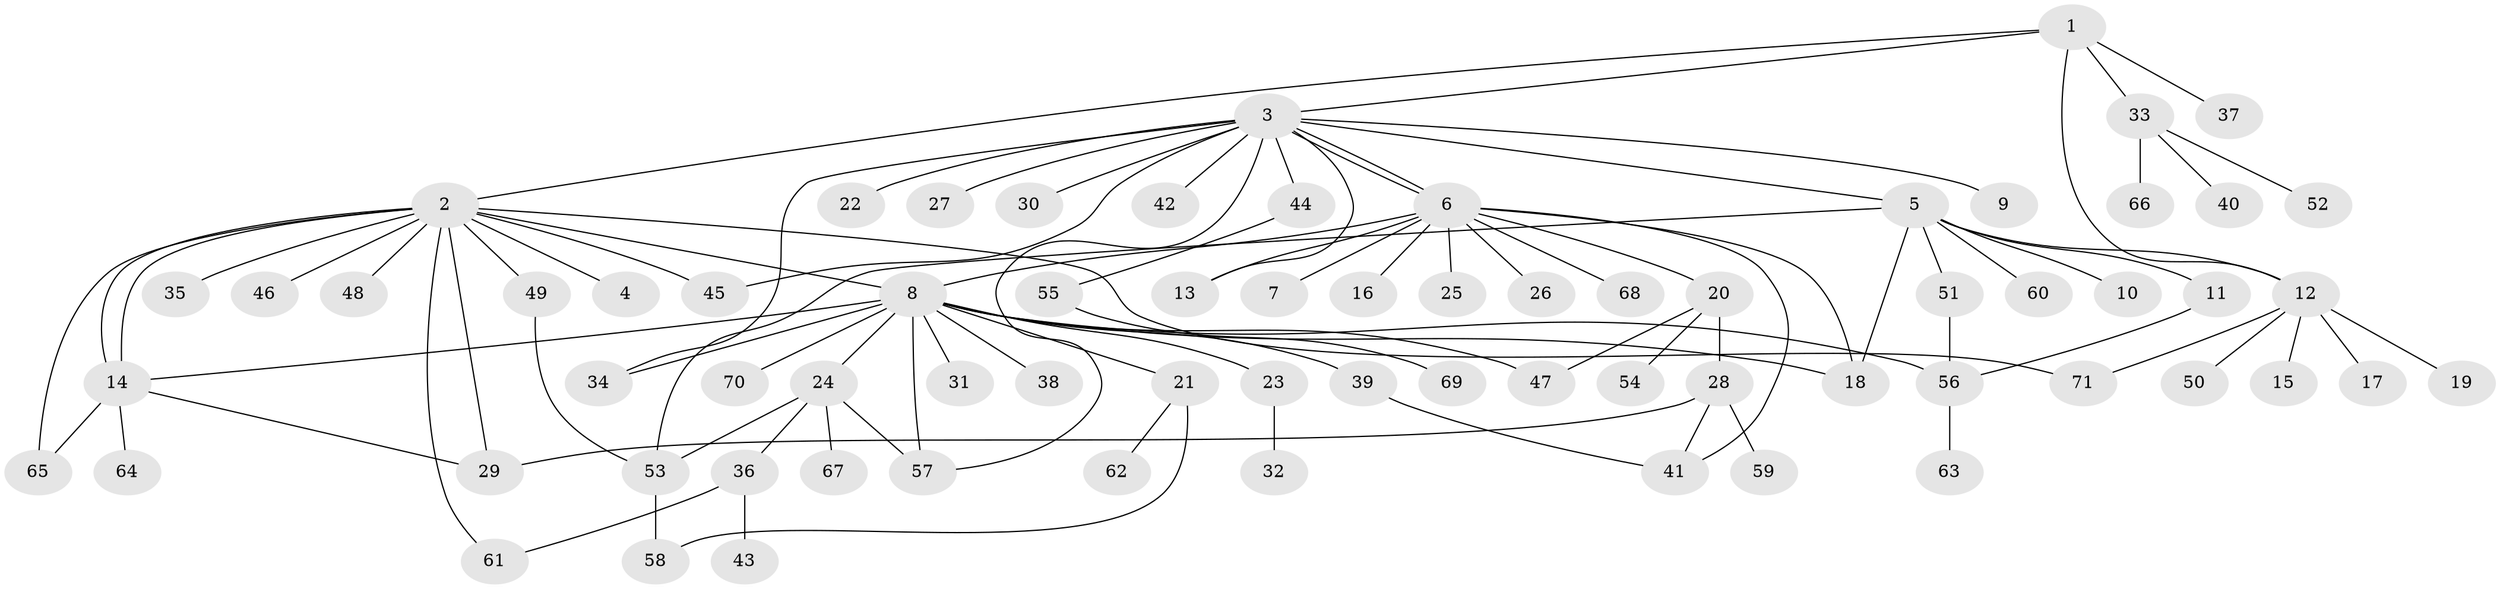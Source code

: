 // coarse degree distribution, {13: 0.061224489795918366, 1: 0.5102040816326531, 8: 0.04081632653061224, 2: 0.16326530612244897, 7: 0.02040816326530612, 6: 0.02040816326530612, 3: 0.10204081632653061, 4: 0.08163265306122448}
// Generated by graph-tools (version 1.1) at 2025/18/03/04/25 18:18:00]
// undirected, 71 vertices, 95 edges
graph export_dot {
graph [start="1"]
  node [color=gray90,style=filled];
  1;
  2;
  3;
  4;
  5;
  6;
  7;
  8;
  9;
  10;
  11;
  12;
  13;
  14;
  15;
  16;
  17;
  18;
  19;
  20;
  21;
  22;
  23;
  24;
  25;
  26;
  27;
  28;
  29;
  30;
  31;
  32;
  33;
  34;
  35;
  36;
  37;
  38;
  39;
  40;
  41;
  42;
  43;
  44;
  45;
  46;
  47;
  48;
  49;
  50;
  51;
  52;
  53;
  54;
  55;
  56;
  57;
  58;
  59;
  60;
  61;
  62;
  63;
  64;
  65;
  66;
  67;
  68;
  69;
  70;
  71;
  1 -- 2;
  1 -- 3;
  1 -- 12;
  1 -- 33;
  1 -- 37;
  2 -- 4;
  2 -- 8;
  2 -- 14;
  2 -- 14;
  2 -- 29;
  2 -- 35;
  2 -- 45;
  2 -- 46;
  2 -- 48;
  2 -- 49;
  2 -- 61;
  2 -- 65;
  2 -- 71;
  3 -- 5;
  3 -- 6;
  3 -- 6;
  3 -- 9;
  3 -- 13;
  3 -- 22;
  3 -- 27;
  3 -- 30;
  3 -- 34;
  3 -- 42;
  3 -- 44;
  3 -- 45;
  3 -- 57;
  5 -- 10;
  5 -- 11;
  5 -- 12;
  5 -- 18;
  5 -- 51;
  5 -- 53;
  5 -- 60;
  6 -- 7;
  6 -- 8;
  6 -- 13;
  6 -- 16;
  6 -- 18;
  6 -- 20;
  6 -- 25;
  6 -- 26;
  6 -- 41;
  6 -- 68;
  8 -- 14;
  8 -- 18;
  8 -- 21;
  8 -- 23;
  8 -- 24;
  8 -- 31;
  8 -- 34;
  8 -- 38;
  8 -- 39;
  8 -- 47;
  8 -- 56;
  8 -- 57;
  8 -- 70;
  11 -- 56;
  12 -- 15;
  12 -- 17;
  12 -- 19;
  12 -- 50;
  12 -- 71;
  14 -- 29;
  14 -- 64;
  14 -- 65;
  20 -- 28;
  20 -- 47;
  20 -- 54;
  21 -- 58;
  21 -- 62;
  23 -- 32;
  24 -- 36;
  24 -- 53;
  24 -- 57;
  24 -- 67;
  28 -- 29;
  28 -- 41;
  28 -- 59;
  33 -- 40;
  33 -- 52;
  33 -- 66;
  36 -- 43;
  36 -- 61;
  39 -- 41;
  44 -- 55;
  49 -- 53;
  51 -- 56;
  53 -- 58;
  55 -- 69;
  56 -- 63;
}
